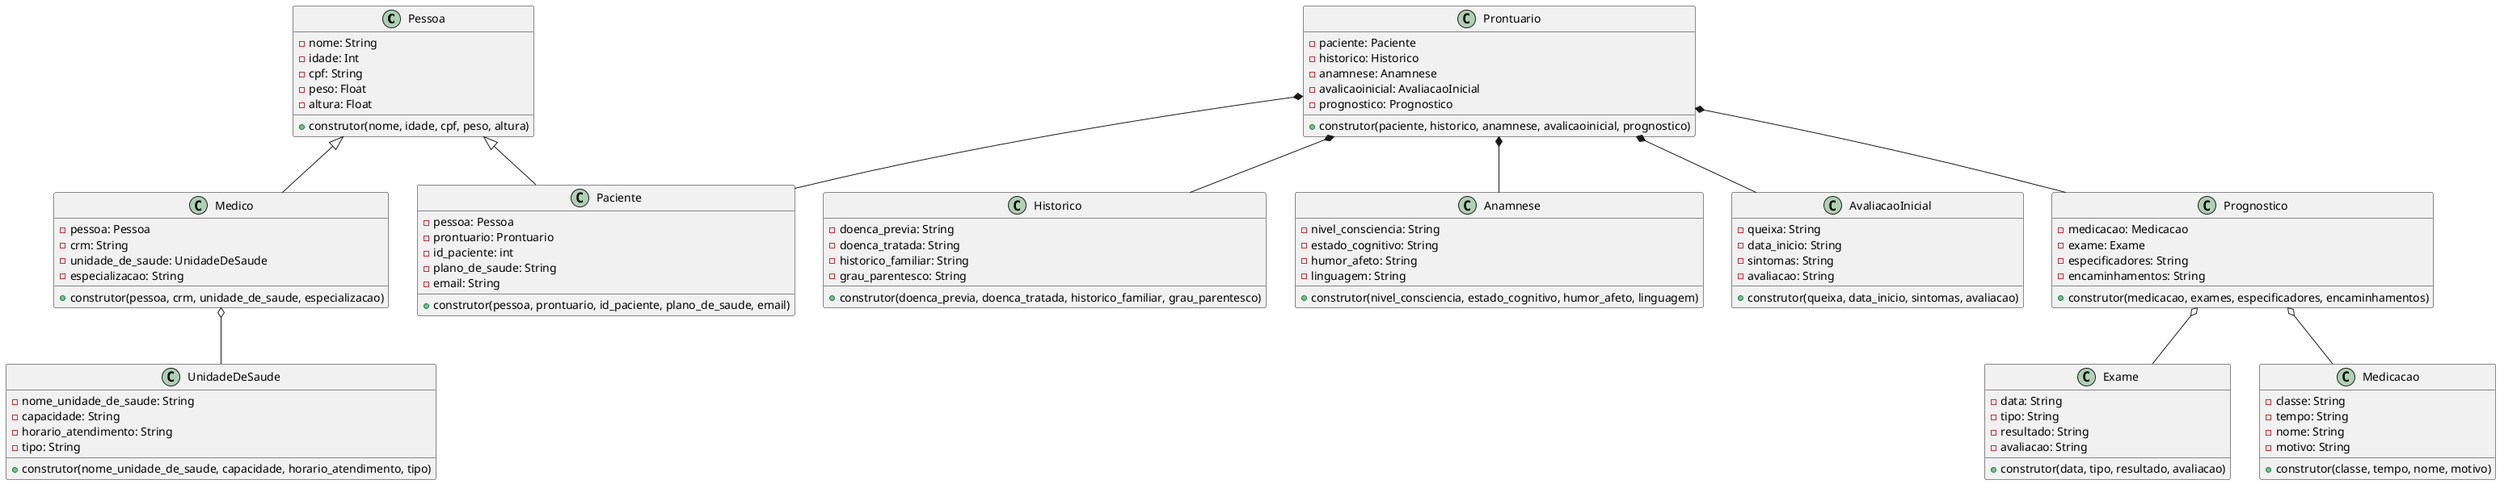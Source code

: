 @startuml diagrama

class Pessoa {
    - nome: String
    - idade: Int
    - cpf: String
    - peso: Float
    - altura: Float
    + construtor(nome, idade, cpf, peso, altura)
}

class Paciente {
    - pessoa: Pessoa
    - prontuario: Prontuario
    - id_paciente: int
    - plano_de_saude: String
    - email: String
    + construtor(pessoa, prontuario, id_paciente, plano_de_saude, email)
}

class Medico {
    - pessoa: Pessoa
    - crm: String
    - unidade_de_saude: UnidadeDeSaude
    - especializacao: String
    + construtor(pessoa, crm, unidade_de_saude, especializacao)
}

class Prontuario {
    - paciente: Paciente
    - historico: Historico
    - anamnese: Anamnese 
    - avalicaoinicial: AvaliacaoInicial
    - prognostico: Prognostico
    + construtor(paciente, historico, anamnese, avalicaoinicial, prognostico)
}
class UnidadeDeSaude {
    - nome_unidade_de_saude: String
    - capacidade: String
    - horario_atendimento: String
    - tipo: String 
    + construtor(nome_unidade_de_saude, capacidade, horario_atendimento, tipo)
}

class Historico {
    - doenca_previa: String
    - doenca_tratada: String
    - historico_familiar: String
    - grau_parentesco: String
    + construtor(doenca_previa, doenca_tratada, historico_familiar, grau_parentesco)
}

class Exame {
    - data: String
    - tipo: String
    - resultado: String
    - avaliacao: String
    + construtor(data, tipo, resultado, avaliacao)
}

class Anamnese {
    - nivel_consciencia: String
    - estado_cognitivo: String
    - humor_afeto: String
    - linguagem: String
    + construtor(nivel_consciencia, estado_cognitivo, humor_afeto, linguagem)
}

class AvaliacaoInicial {
    - queixa: String
    - data_inicio: String
    - sintomas: String
    - avaliacao: String
    + construtor(queixa, data_inicio, sintomas, avaliacao)
}

class Prognostico {
    - medicacao: Medicacao
    - exame: Exame
    - especificadores: String
    - encaminhamentos: String
    + construtor(medicacao, exames, especificadores, encaminhamentos)
}

class Medicacao {
    - classe: String
    - tempo: String
    - nome: String
    - motivo: String
    + construtor(classe, tempo, nome, motivo)
}

Pessoa <|-- Paciente
Pessoa <|-- Medico 
Medico o-- UnidadeDeSaude
Prontuario *-- Paciente
Prontuario *-- Historico
Prontuario *-- Anamnese
Prontuario *-- AvaliacaoInicial
Prontuario *-- Prognostico
Prognostico o-- Medicacao
Prognostico o-- Exame

@enduml